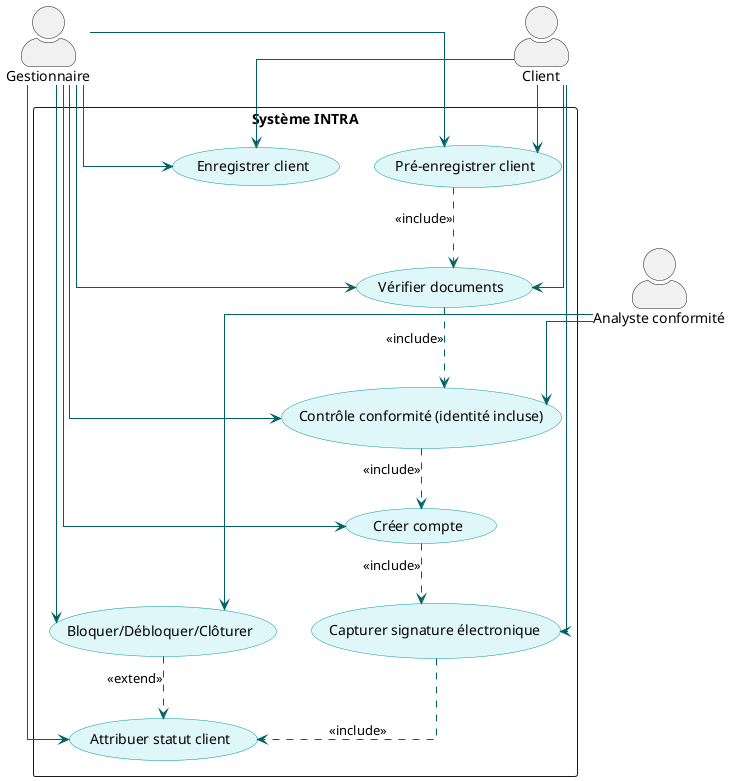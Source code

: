@startuml UseCasesGlobalKYC
skinparam actorStyle awesome
skinparam usecase {
    BackgroundColor #E0F7FA
    BorderColor #0097A7
    ArrowColor #006064
}
skinparam packageStyle rectangle
skinparam linetype ortho

actor "Client" as Client
actor "Gestionnaire" as Gestionnaire
actor "Analyste conformité" as Analyste

package "Système INTRA" as INTRA {
    usecase "Pré-enregistrer client" as Preenr
    usecase "Enregistrer client" as Enr
    usecase "Vérifier documents" as VerifDocs
    usecase "Contrôle conformité (identité incluse)" as Conformite
    usecase "Créer compte" as CreerCompte
    usecase "Capturer signature électronique" as Signature
    usecase "Attribuer statut client" as Statut
    usecase "Bloquer/Débloquer/Clôturer" as BlocDebloc
}

Client --> Preenr
Client --> Enr
Client --> VerifDocs
Client --> Signature

Gestionnaire --> Preenr
Gestionnaire --> Enr
Gestionnaire --> VerifDocs
Gestionnaire --> Conformite
Gestionnaire --> CreerCompte
Gestionnaire --> Statut
Gestionnaire --> BlocDebloc

Analyste --> Conformite
Analyste --> BlocDebloc

Preenr ..> VerifDocs : <<include>>
VerifDocs ..> Conformite : <<include>>
Conformite ..> CreerCompte : <<include>>
CreerCompte ..> Signature : <<include>>
Signature ..> Statut : <<include>>

BlocDebloc ..> Statut : <<extend>>

@enduml